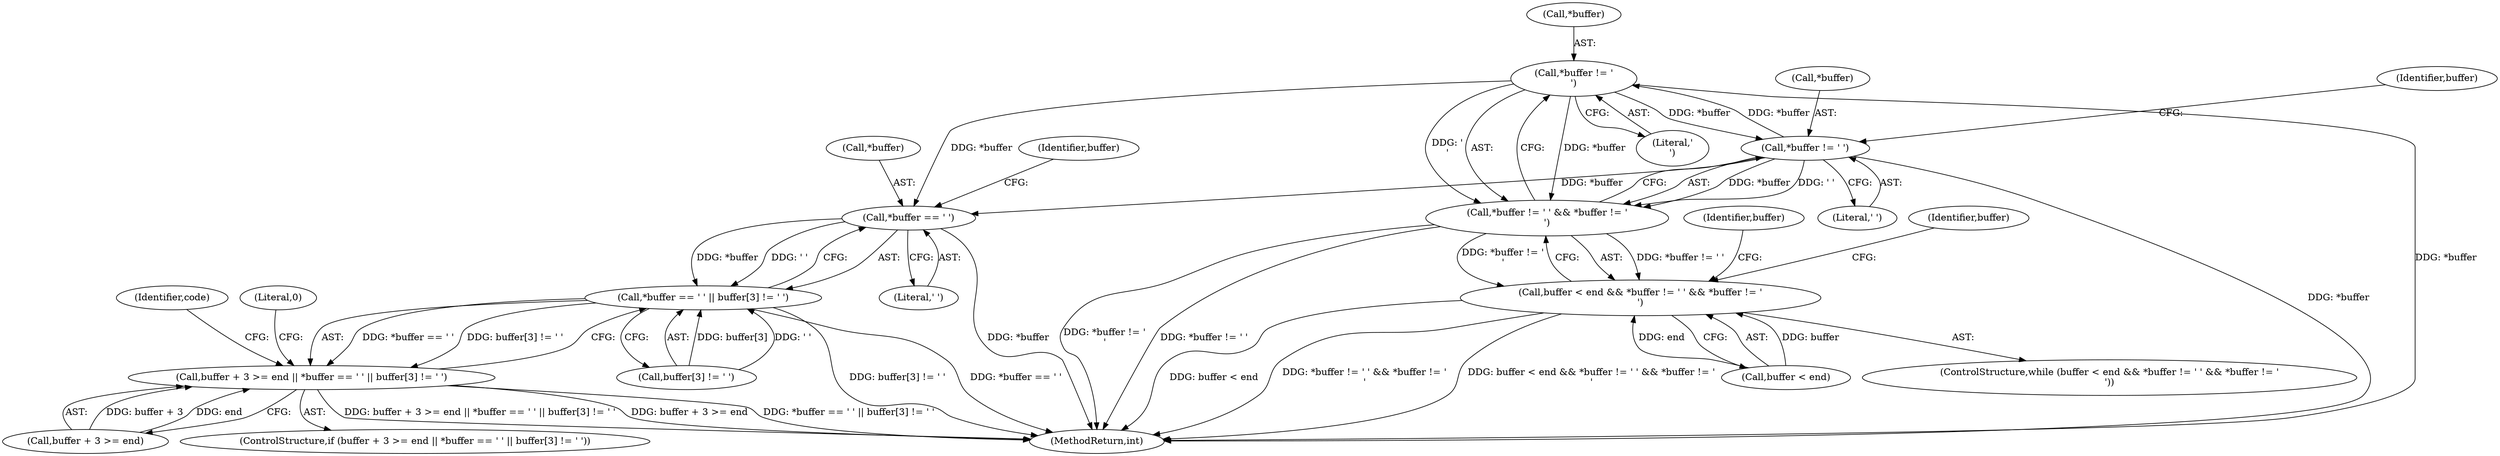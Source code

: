 digraph "0_keepalived_f28015671a4b04785859d1b4b1327b367b6a10e9@pointer" {
"1000122" [label="(Call,*buffer != '\r')"];
"1000118" [label="(Call,*buffer != ' ')"];
"1000122" [label="(Call,*buffer != '\r')"];
"1000117" [label="(Call,*buffer != ' ' && *buffer != '\r')"];
"1000113" [label="(Call,buffer < end && *buffer != ' ' && *buffer != '\r')"];
"1000138" [label="(Call,*buffer == ' ')"];
"1000137" [label="(Call,*buffer == ' ' || buffer[3] != ' ')"];
"1000131" [label="(Call,buffer + 3 >= end || *buffer == ' ' || buffer[3] != ' ')"];
"1000125" [label="(Literal,'\r')"];
"1000129" [label="(Identifier,buffer)"];
"1000148" [label="(Literal,0)"];
"1000117" [label="(Call,*buffer != ' ' && *buffer != '\r')"];
"1000113" [label="(Call,buffer < end && *buffer != ' ' && *buffer != '\r')"];
"1000139" [label="(Call,*buffer)"];
"1000142" [label="(Call,buffer[3] != ' ')"];
"1000112" [label="(ControlStructure,while (buffer < end && *buffer != ' ' && *buffer != '\r'))"];
"1000138" [label="(Call,*buffer == ' ')"];
"1000130" [label="(ControlStructure,if (buffer + 3 >= end || *buffer == ' ' || buffer[3] != ' '))"];
"1000127" [label="(Identifier,buffer)"];
"1000119" [label="(Call,*buffer)"];
"1000121" [label="(Literal,' ')"];
"1000144" [label="(Identifier,buffer)"];
"1000122" [label="(Call,*buffer != '\r')"];
"1000114" [label="(Call,buffer < end)"];
"1000132" [label="(Call,buffer + 3 >= end)"];
"1000124" [label="(Identifier,buffer)"];
"1000118" [label="(Call,*buffer != ' ')"];
"1000166" [label="(MethodReturn,int)"];
"1000131" [label="(Call,buffer + 3 >= end || *buffer == ' ' || buffer[3] != ' ')"];
"1000150" [label="(Identifier,code)"];
"1000141" [label="(Literal,' ')"];
"1000123" [label="(Call,*buffer)"];
"1000137" [label="(Call,*buffer == ' ' || buffer[3] != ' ')"];
"1000122" -> "1000117"  [label="AST: "];
"1000122" -> "1000125"  [label="CFG: "];
"1000123" -> "1000122"  [label="AST: "];
"1000125" -> "1000122"  [label="AST: "];
"1000117" -> "1000122"  [label="CFG: "];
"1000122" -> "1000166"  [label="DDG: *buffer"];
"1000122" -> "1000118"  [label="DDG: *buffer"];
"1000122" -> "1000117"  [label="DDG: *buffer"];
"1000122" -> "1000117"  [label="DDG: '\r'"];
"1000118" -> "1000122"  [label="DDG: *buffer"];
"1000122" -> "1000138"  [label="DDG: *buffer"];
"1000118" -> "1000117"  [label="AST: "];
"1000118" -> "1000121"  [label="CFG: "];
"1000119" -> "1000118"  [label="AST: "];
"1000121" -> "1000118"  [label="AST: "];
"1000124" -> "1000118"  [label="CFG: "];
"1000117" -> "1000118"  [label="CFG: "];
"1000118" -> "1000166"  [label="DDG: *buffer"];
"1000118" -> "1000117"  [label="DDG: *buffer"];
"1000118" -> "1000117"  [label="DDG: ' '"];
"1000118" -> "1000138"  [label="DDG: *buffer"];
"1000117" -> "1000113"  [label="AST: "];
"1000113" -> "1000117"  [label="CFG: "];
"1000117" -> "1000166"  [label="DDG: *buffer != ' '"];
"1000117" -> "1000166"  [label="DDG: *buffer != '\r'"];
"1000117" -> "1000113"  [label="DDG: *buffer != ' '"];
"1000117" -> "1000113"  [label="DDG: *buffer != '\r'"];
"1000113" -> "1000112"  [label="AST: "];
"1000113" -> "1000114"  [label="CFG: "];
"1000114" -> "1000113"  [label="AST: "];
"1000127" -> "1000113"  [label="CFG: "];
"1000129" -> "1000113"  [label="CFG: "];
"1000113" -> "1000166"  [label="DDG: buffer < end"];
"1000113" -> "1000166"  [label="DDG: *buffer != ' ' && *buffer != '\r'"];
"1000113" -> "1000166"  [label="DDG: buffer < end && *buffer != ' ' && *buffer != '\r'"];
"1000114" -> "1000113"  [label="DDG: buffer"];
"1000114" -> "1000113"  [label="DDG: end"];
"1000138" -> "1000137"  [label="AST: "];
"1000138" -> "1000141"  [label="CFG: "];
"1000139" -> "1000138"  [label="AST: "];
"1000141" -> "1000138"  [label="AST: "];
"1000144" -> "1000138"  [label="CFG: "];
"1000137" -> "1000138"  [label="CFG: "];
"1000138" -> "1000166"  [label="DDG: *buffer"];
"1000138" -> "1000137"  [label="DDG: *buffer"];
"1000138" -> "1000137"  [label="DDG: ' '"];
"1000137" -> "1000131"  [label="AST: "];
"1000137" -> "1000142"  [label="CFG: "];
"1000142" -> "1000137"  [label="AST: "];
"1000131" -> "1000137"  [label="CFG: "];
"1000137" -> "1000166"  [label="DDG: buffer[3] != ' '"];
"1000137" -> "1000166"  [label="DDG: *buffer == ' '"];
"1000137" -> "1000131"  [label="DDG: *buffer == ' '"];
"1000137" -> "1000131"  [label="DDG: buffer[3] != ' '"];
"1000142" -> "1000137"  [label="DDG: buffer[3]"];
"1000142" -> "1000137"  [label="DDG: ' '"];
"1000131" -> "1000130"  [label="AST: "];
"1000131" -> "1000132"  [label="CFG: "];
"1000132" -> "1000131"  [label="AST: "];
"1000148" -> "1000131"  [label="CFG: "];
"1000150" -> "1000131"  [label="CFG: "];
"1000131" -> "1000166"  [label="DDG: buffer + 3 >= end || *buffer == ' ' || buffer[3] != ' '"];
"1000131" -> "1000166"  [label="DDG: buffer + 3 >= end"];
"1000131" -> "1000166"  [label="DDG: *buffer == ' ' || buffer[3] != ' '"];
"1000132" -> "1000131"  [label="DDG: buffer + 3"];
"1000132" -> "1000131"  [label="DDG: end"];
}

